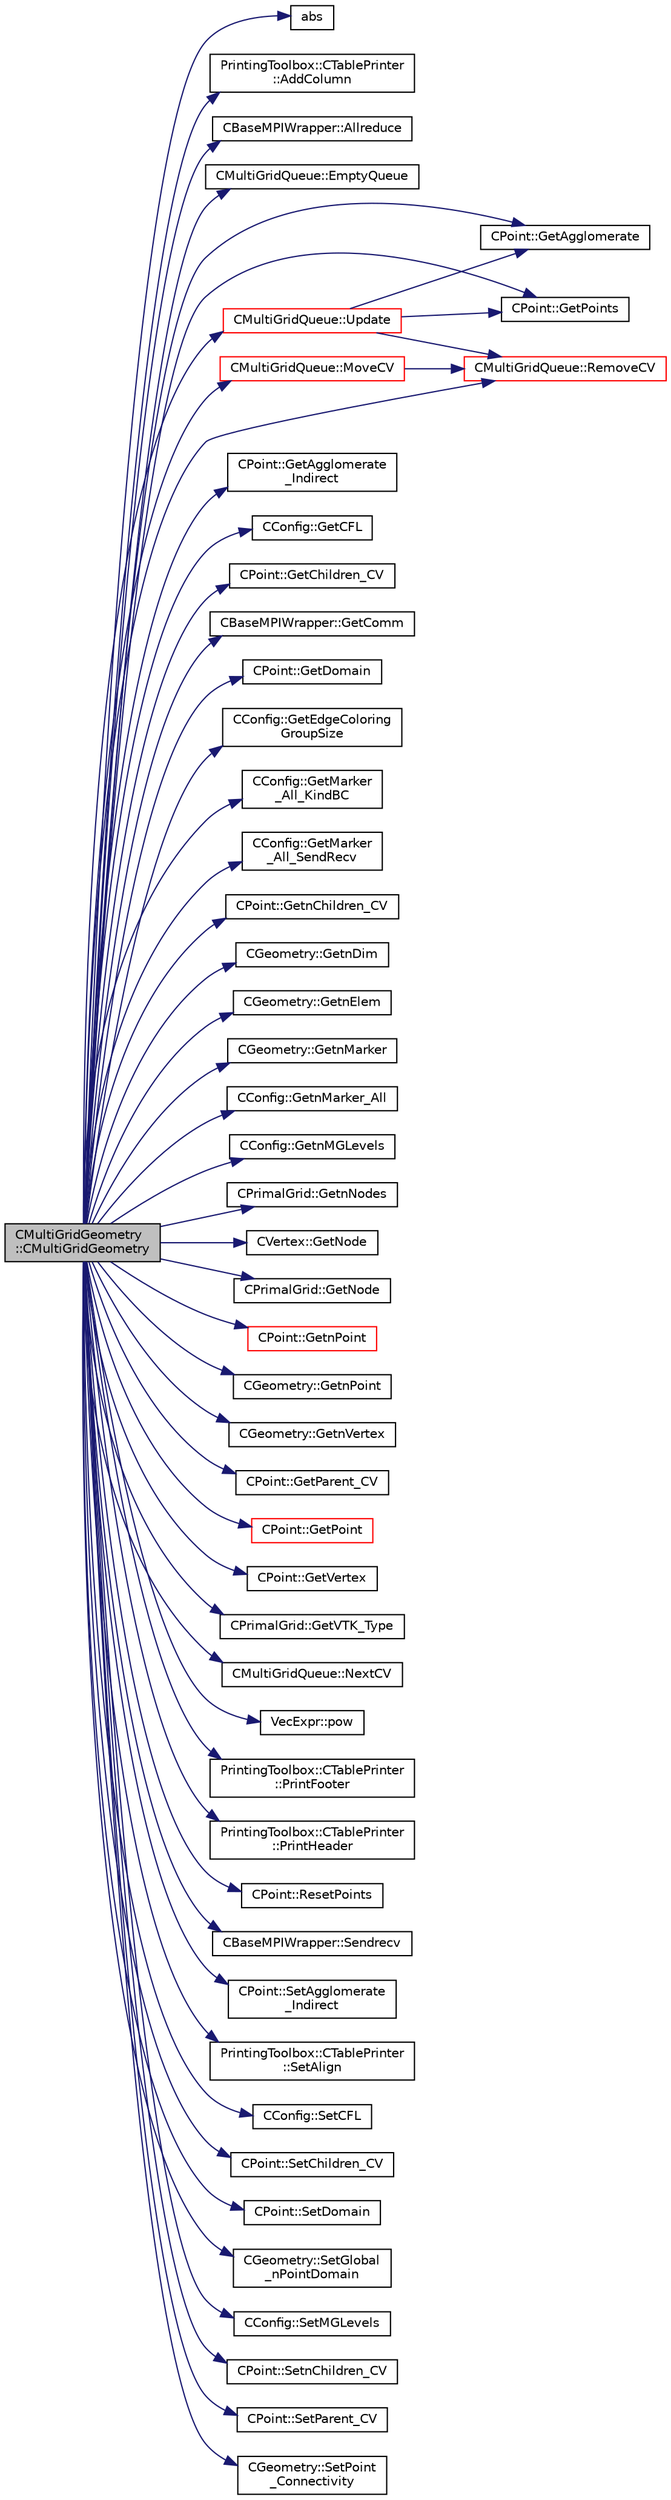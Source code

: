 digraph "CMultiGridGeometry::CMultiGridGeometry"
{
 // LATEX_PDF_SIZE
  edge [fontname="Helvetica",fontsize="10",labelfontname="Helvetica",labelfontsize="10"];
  node [fontname="Helvetica",fontsize="10",shape=record];
  rankdir="LR";
  Node1 [label="CMultiGridGeometry\l::CMultiGridGeometry",height=0.2,width=0.4,color="black", fillcolor="grey75", style="filled", fontcolor="black",tooltip="Constructor of the class."];
  Node1 -> Node2 [color="midnightblue",fontsize="10",style="solid",fontname="Helvetica"];
  Node2 [label="abs",height=0.2,width=0.4,color="black", fillcolor="white", style="filled",URL="$group__SIMD.html#gaf7650d08e2a58ed700276ddc70f72f96",tooltip=" "];
  Node1 -> Node3 [color="midnightblue",fontsize="10",style="solid",fontname="Helvetica"];
  Node3 [label="PrintingToolbox::CTablePrinter\l::AddColumn",height=0.2,width=0.4,color="black", fillcolor="white", style="filled",URL="$classPrintingToolbox_1_1CTablePrinter.html#af3ddbf0da1a37cc37be7caac031dd4c4",tooltip="Add a column to the table by specifiying the header name and the width."];
  Node1 -> Node4 [color="midnightblue",fontsize="10",style="solid",fontname="Helvetica"];
  Node4 [label="CBaseMPIWrapper::Allreduce",height=0.2,width=0.4,color="black", fillcolor="white", style="filled",URL="$classCBaseMPIWrapper.html#a381d4b3738c09d92ee1ae9f89715b541",tooltip=" "];
  Node1 -> Node5 [color="midnightblue",fontsize="10",style="solid",fontname="Helvetica"];
  Node5 [label="CMultiGridQueue::EmptyQueue",height=0.2,width=0.4,color="black", fillcolor="white", style="filled",URL="$classCMultiGridQueue.html#ad8afe87009d1538232cb57d3183ce7cc",tooltip="Check if the queue is empty."];
  Node1 -> Node6 [color="midnightblue",fontsize="10",style="solid",fontname="Helvetica"];
  Node6 [label="CPoint::GetAgglomerate",height=0.2,width=0.4,color="black", fillcolor="white", style="filled",URL="$classCPoint.html#a90031228aee4b67e61ba42101a82795e",tooltip="Get information about if a control volume has been agglomerated."];
  Node1 -> Node7 [color="midnightblue",fontsize="10",style="solid",fontname="Helvetica"];
  Node7 [label="CPoint::GetAgglomerate\l_Indirect",height=0.2,width=0.4,color="black", fillcolor="white", style="filled",URL="$classCPoint.html#ace96c73e584081e97ed89198ac096c4c",tooltip="Get information about if the indirect neighbors can be agglomerated."];
  Node1 -> Node8 [color="midnightblue",fontsize="10",style="solid",fontname="Helvetica"];
  Node8 [label="CConfig::GetCFL",height=0.2,width=0.4,color="black", fillcolor="white", style="filled",URL="$classCConfig.html#a327893f15ca36b27db6201a7cb787022",tooltip="Get the Courant Friedrich Levi number for each grid."];
  Node1 -> Node9 [color="midnightblue",fontsize="10",style="solid",fontname="Helvetica"];
  Node9 [label="CPoint::GetChildren_CV",height=0.2,width=0.4,color="black", fillcolor="white", style="filled",URL="$classCPoint.html#a627b42fa58a444bab6e184772b921240",tooltip="Get the children control volume of an agglomerated control volume."];
  Node1 -> Node10 [color="midnightblue",fontsize="10",style="solid",fontname="Helvetica"];
  Node10 [label="CBaseMPIWrapper::GetComm",height=0.2,width=0.4,color="black", fillcolor="white", style="filled",URL="$classCBaseMPIWrapper.html#a8154391fc3522954802889d81d4ef5da",tooltip=" "];
  Node1 -> Node11 [color="midnightblue",fontsize="10",style="solid",fontname="Helvetica"];
  Node11 [label="CPoint::GetDomain",height=0.2,width=0.4,color="black", fillcolor="white", style="filled",URL="$classCPoint.html#aa58a27b602e47ddcad22ae74a5c6bc81",tooltip="For parallel computation, its indicates if a point must be computed or not."];
  Node1 -> Node12 [color="midnightblue",fontsize="10",style="solid",fontname="Helvetica"];
  Node12 [label="CConfig::GetEdgeColoring\lGroupSize",height=0.2,width=0.4,color="black", fillcolor="white", style="filled",URL="$classCConfig.html#a310b11210ca741b596fd42c552f87b16",tooltip="Get the size of the edge groups colored for OpenMP parallelization of edge loops."];
  Node1 -> Node13 [color="midnightblue",fontsize="10",style="solid",fontname="Helvetica"];
  Node13 [label="CConfig::GetMarker\l_All_KindBC",height=0.2,width=0.4,color="black", fillcolor="white", style="filled",URL="$classCConfig.html#ae003cd8f406eaaa91849a774c9a20730",tooltip="Get the kind of boundary for each marker."];
  Node1 -> Node14 [color="midnightblue",fontsize="10",style="solid",fontname="Helvetica"];
  Node14 [label="CConfig::GetMarker\l_All_SendRecv",height=0.2,width=0.4,color="black", fillcolor="white", style="filled",URL="$classCConfig.html#a626e9f08cb8c1f960eae155fc522ca82",tooltip="Get the send-receive information for a marker val_marker."];
  Node1 -> Node15 [color="midnightblue",fontsize="10",style="solid",fontname="Helvetica"];
  Node15 [label="CPoint::GetnChildren_CV",height=0.2,width=0.4,color="black", fillcolor="white", style="filled",URL="$classCPoint.html#af386b967e31b7e7893baa5006b84f280",tooltip="Get the number of children of an agglomerated control volume."];
  Node1 -> Node16 [color="midnightblue",fontsize="10",style="solid",fontname="Helvetica"];
  Node16 [label="CGeometry::GetnDim",height=0.2,width=0.4,color="black", fillcolor="white", style="filled",URL="$classCGeometry.html#ace7f7fe876f629f5bd5f92d4805a1a4b",tooltip="Get number of coordinates."];
  Node1 -> Node17 [color="midnightblue",fontsize="10",style="solid",fontname="Helvetica"];
  Node17 [label="CGeometry::GetnElem",height=0.2,width=0.4,color="black", fillcolor="white", style="filled",URL="$classCGeometry.html#a3cac58e3b4dd3f8350bd308acb7e3bc1",tooltip="Get number of elements."];
  Node1 -> Node18 [color="midnightblue",fontsize="10",style="solid",fontname="Helvetica"];
  Node18 [label="CGeometry::GetnMarker",height=0.2,width=0.4,color="black", fillcolor="white", style="filled",URL="$classCGeometry.html#ad2f9fe832b72d5a032d709d25879bbd2",tooltip="Get number of markers."];
  Node1 -> Node19 [color="midnightblue",fontsize="10",style="solid",fontname="Helvetica"];
  Node19 [label="CConfig::GetnMarker_All",height=0.2,width=0.4,color="black", fillcolor="white", style="filled",URL="$classCConfig.html#a459dee039e618d21a5d78db61c221240",tooltip="Get the total number of boundary markers of the local process including send/receive domains."];
  Node1 -> Node20 [color="midnightblue",fontsize="10",style="solid",fontname="Helvetica"];
  Node20 [label="CConfig::GetnMGLevels",height=0.2,width=0.4,color="black", fillcolor="white", style="filled",URL="$classCConfig.html#a15a61a6f9a1d415c3509018f4916c5c1",tooltip="Get the number of multigrid levels."];
  Node1 -> Node21 [color="midnightblue",fontsize="10",style="solid",fontname="Helvetica"];
  Node21 [label="CPrimalGrid::GetnNodes",height=0.2,width=0.4,color="black", fillcolor="white", style="filled",URL="$classCPrimalGrid.html#ad07e4929bb7093fd08f1314a57739cce",tooltip="Get number of nodes of the element."];
  Node1 -> Node22 [color="midnightblue",fontsize="10",style="solid",fontname="Helvetica"];
  Node22 [label="CVertex::GetNode",height=0.2,width=0.4,color="black", fillcolor="white", style="filled",URL="$classCVertex.html#ad568da06e7191358d3a09a1bee71cdb5",tooltip="Get the node of the vertex."];
  Node1 -> Node23 [color="midnightblue",fontsize="10",style="solid",fontname="Helvetica"];
  Node23 [label="CPrimalGrid::GetNode",height=0.2,width=0.4,color="black", fillcolor="white", style="filled",URL="$classCPrimalGrid.html#a6353b89f5a8a3948cd475da6152bf077",tooltip="Get the nodes shared by the primal grid element."];
  Node1 -> Node24 [color="midnightblue",fontsize="10",style="solid",fontname="Helvetica"];
  Node24 [label="CPoint::GetnPoint",height=0.2,width=0.4,color="red", fillcolor="white", style="filled",URL="$classCPoint.html#accb93eb81c4e7e6c2605a7cd0d3c9cba",tooltip="Get the number of points that compose the control volume."];
  Node1 -> Node26 [color="midnightblue",fontsize="10",style="solid",fontname="Helvetica"];
  Node26 [label="CGeometry::GetnPoint",height=0.2,width=0.4,color="black", fillcolor="white", style="filled",URL="$classCGeometry.html#a275fb07cd99ab79d7a04b4862280169d",tooltip="Get number of points."];
  Node1 -> Node27 [color="midnightblue",fontsize="10",style="solid",fontname="Helvetica"];
  Node27 [label="CGeometry::GetnVertex",height=0.2,width=0.4,color="black", fillcolor="white", style="filled",URL="$classCGeometry.html#a00b7f7e71ff42bd38f39147366dd093a",tooltip="Get number of vertices."];
  Node1 -> Node28 [color="midnightblue",fontsize="10",style="solid",fontname="Helvetica"];
  Node28 [label="CPoint::GetParent_CV",height=0.2,width=0.4,color="black", fillcolor="white", style="filled",URL="$classCPoint.html#aaf0c2b749786c474e2f9323d98f736f1",tooltip="Get the parent control volume of an agglomerated control volume."];
  Node1 -> Node29 [color="midnightblue",fontsize="10",style="solid",fontname="Helvetica"];
  Node29 [label="CPoint::GetPoint",height=0.2,width=0.4,color="red", fillcolor="white", style="filled",URL="$classCPoint.html#a7916494f3e23b9fd83e6a808b9d144e8",tooltip="Get all the points that compose the control volume."];
  Node1 -> Node31 [color="midnightblue",fontsize="10",style="solid",fontname="Helvetica"];
  Node31 [label="CPoint::GetPoints",height=0.2,width=0.4,color="black", fillcolor="white", style="filled",URL="$classCPoint.html#a9bc468188cd5bf36508e0aaf2ecb762f",tooltip="Get the entire point adjacency information in compressed format (CSR)."];
  Node1 -> Node32 [color="midnightblue",fontsize="10",style="solid",fontname="Helvetica"];
  Node32 [label="CPoint::GetVertex",height=0.2,width=0.4,color="black", fillcolor="white", style="filled",URL="$classCPoint.html#aa23a2b42b38e6d611038eeafdb7051d0",tooltip="Get the vertex that compose the control volume for a marker."];
  Node1 -> Node33 [color="midnightblue",fontsize="10",style="solid",fontname="Helvetica"];
  Node33 [label="CPrimalGrid::GetVTK_Type",height=0.2,width=0.4,color="black", fillcolor="white", style="filled",URL="$classCPrimalGrid.html#ad506ad8f97dd70d71c1ee6f407df4cf5",tooltip="Get VTK type."];
  Node1 -> Node34 [color="midnightblue",fontsize="10",style="solid",fontname="Helvetica"];
  Node34 [label="CMultiGridQueue::MoveCV",height=0.2,width=0.4,color="red", fillcolor="white", style="filled",URL="$classCMultiGridQueue.html#a846c9cc4b4369f9fa3e7d0392fb569a9",tooltip="Change a CV from a list to a different list."];
  Node34 -> Node38 [color="midnightblue",fontsize="10",style="solid",fontname="Helvetica"];
  Node38 [label="CMultiGridQueue::RemoveCV",height=0.2,width=0.4,color="red", fillcolor="white", style="filled",URL="$classCMultiGridQueue.html#af8505e2619a83790a5f04f258e2569fb",tooltip="Remove a CV from the list."];
  Node1 -> Node39 [color="midnightblue",fontsize="10",style="solid",fontname="Helvetica"];
  Node39 [label="CMultiGridQueue::NextCV",height=0.2,width=0.4,color="black", fillcolor="white", style="filled",URL="$classCMultiGridQueue.html#a068cdfef275ccbaeb410148db864809b",tooltip="Find a new seed control volume."];
  Node1 -> Node40 [color="midnightblue",fontsize="10",style="solid",fontname="Helvetica"];
  Node40 [label="VecExpr::pow",height=0.2,width=0.4,color="black", fillcolor="white", style="filled",URL="$group__VecExpr.html#ga7fb255e1f2a1773d3cc6ff7bee1aadd2",tooltip=" "];
  Node1 -> Node41 [color="midnightblue",fontsize="10",style="solid",fontname="Helvetica"];
  Node41 [label="PrintingToolbox::CTablePrinter\l::PrintFooter",height=0.2,width=0.4,color="black", fillcolor="white", style="filled",URL="$classPrintingToolbox_1_1CTablePrinter.html#ac1bc6229daf9b3181de565905281ee2a",tooltip="Print the footer."];
  Node1 -> Node42 [color="midnightblue",fontsize="10",style="solid",fontname="Helvetica"];
  Node42 [label="PrintingToolbox::CTablePrinter\l::PrintHeader",height=0.2,width=0.4,color="black", fillcolor="white", style="filled",URL="$classPrintingToolbox_1_1CTablePrinter.html#a475fafce69bdc78e973a2546e6e6be76",tooltip="Print the header."];
  Node1 -> Node38 [color="midnightblue",fontsize="10",style="solid",fontname="Helvetica"];
  Node1 -> Node43 [color="midnightblue",fontsize="10",style="solid",fontname="Helvetica"];
  Node43 [label="CPoint::ResetPoints",height=0.2,width=0.4,color="black", fillcolor="white", style="filled",URL="$classCPoint.html#abe1b14445cce2bacd4a13ea1ff6c3d6a",tooltip="Reset the points that compose the control volume."];
  Node1 -> Node44 [color="midnightblue",fontsize="10",style="solid",fontname="Helvetica"];
  Node44 [label="CBaseMPIWrapper::Sendrecv",height=0.2,width=0.4,color="black", fillcolor="white", style="filled",URL="$classCBaseMPIWrapper.html#a5848d75e8e4b2e367a6b9be0b6ec4baa",tooltip=" "];
  Node1 -> Node45 [color="midnightblue",fontsize="10",style="solid",fontname="Helvetica"];
  Node45 [label="CPoint::SetAgglomerate\l_Indirect",height=0.2,width=0.4,color="black", fillcolor="white", style="filled",URL="$classCPoint.html#a52e0b48a7a9178d0dbd3ad7108d582e7",tooltip="Set information about if the indirect neighbors can be agglomerated."];
  Node1 -> Node46 [color="midnightblue",fontsize="10",style="solid",fontname="Helvetica"];
  Node46 [label="PrintingToolbox::CTablePrinter\l::SetAlign",height=0.2,width=0.4,color="black", fillcolor="white", style="filled",URL="$classPrintingToolbox_1_1CTablePrinter.html#ad3691499a7bfa024bf97a7fc00ef33c7",tooltip="Set the alignment of the table entries (CENTER only works for the header at the moment)."];
  Node1 -> Node47 [color="midnightblue",fontsize="10",style="solid",fontname="Helvetica"];
  Node47 [label="CConfig::SetCFL",height=0.2,width=0.4,color="black", fillcolor="white", style="filled",URL="$classCConfig.html#a0eff056be0a977b3402c6e15d6bf7f89",tooltip="Get the Courant Friedrich Levi number for each grid."];
  Node1 -> Node48 [color="midnightblue",fontsize="10",style="solid",fontname="Helvetica"];
  Node48 [label="CPoint::SetChildren_CV",height=0.2,width=0.4,color="black", fillcolor="white", style="filled",URL="$classCPoint.html#a85e377c455431dbfbb1c10519b6da8ff",tooltip="Set the children control volumes of an agglomerated control volume."];
  Node1 -> Node49 [color="midnightblue",fontsize="10",style="solid",fontname="Helvetica"];
  Node49 [label="CPoint::SetDomain",height=0.2,width=0.4,color="black", fillcolor="white", style="filled",URL="$classCPoint.html#a86dd670fc25993e8cc19950ed2e53697",tooltip="For parallel computation, its indicates if a point must be computed or not."];
  Node1 -> Node50 [color="midnightblue",fontsize="10",style="solid",fontname="Helvetica"];
  Node50 [label="CGeometry::SetGlobal\l_nPointDomain",height=0.2,width=0.4,color="black", fillcolor="white", style="filled",URL="$classCGeometry.html#aa9837fdad77772142c8f43cf9d6d958c",tooltip="Set the value of the total number of points globally in the simulation."];
  Node1 -> Node51 [color="midnightblue",fontsize="10",style="solid",fontname="Helvetica"];
  Node51 [label="CConfig::SetMGLevels",height=0.2,width=0.4,color="black", fillcolor="white", style="filled",URL="$classCConfig.html#aa4df56597133c806ce1d2d943496dd25",tooltip="Set the number of multigrid levels."];
  Node1 -> Node52 [color="midnightblue",fontsize="10",style="solid",fontname="Helvetica"];
  Node52 [label="CPoint::SetnChildren_CV",height=0.2,width=0.4,color="black", fillcolor="white", style="filled",URL="$classCPoint.html#a26d6727c01c2d585e28a6b527dc21095",tooltip="Set the number of children of an agglomerated control volume."];
  Node1 -> Node53 [color="midnightblue",fontsize="10",style="solid",fontname="Helvetica"];
  Node53 [label="CPoint::SetParent_CV",height=0.2,width=0.4,color="black", fillcolor="white", style="filled",URL="$classCPoint.html#af3dac5d3a6e16fe3b7b79b06192a19e7",tooltip="Set the parent control volume of an agglomerated control volume."];
  Node1 -> Node54 [color="midnightblue",fontsize="10",style="solid",fontname="Helvetica"];
  Node54 [label="CGeometry::SetPoint\l_Connectivity",height=0.2,width=0.4,color="black", fillcolor="white", style="filled",URL="$classCGeometry.html#a5aba28cabf234d464d47bc3461e3c177",tooltip="Set connectivity between points."];
  Node1 -> Node55 [color="midnightblue",fontsize="10",style="solid",fontname="Helvetica"];
  Node55 [label="CMultiGridQueue::Update",height=0.2,width=0.4,color="red", fillcolor="white", style="filled",URL="$classCMultiGridQueue.html#adad3e812fcb1fecdff183c90606644a2",tooltip="Update the queue with the new control volume (remove the CV and increase the priority of the neighbor..."];
  Node55 -> Node6 [color="midnightblue",fontsize="10",style="solid",fontname="Helvetica"];
  Node55 -> Node31 [color="midnightblue",fontsize="10",style="solid",fontname="Helvetica"];
  Node55 -> Node38 [color="midnightblue",fontsize="10",style="solid",fontname="Helvetica"];
}

